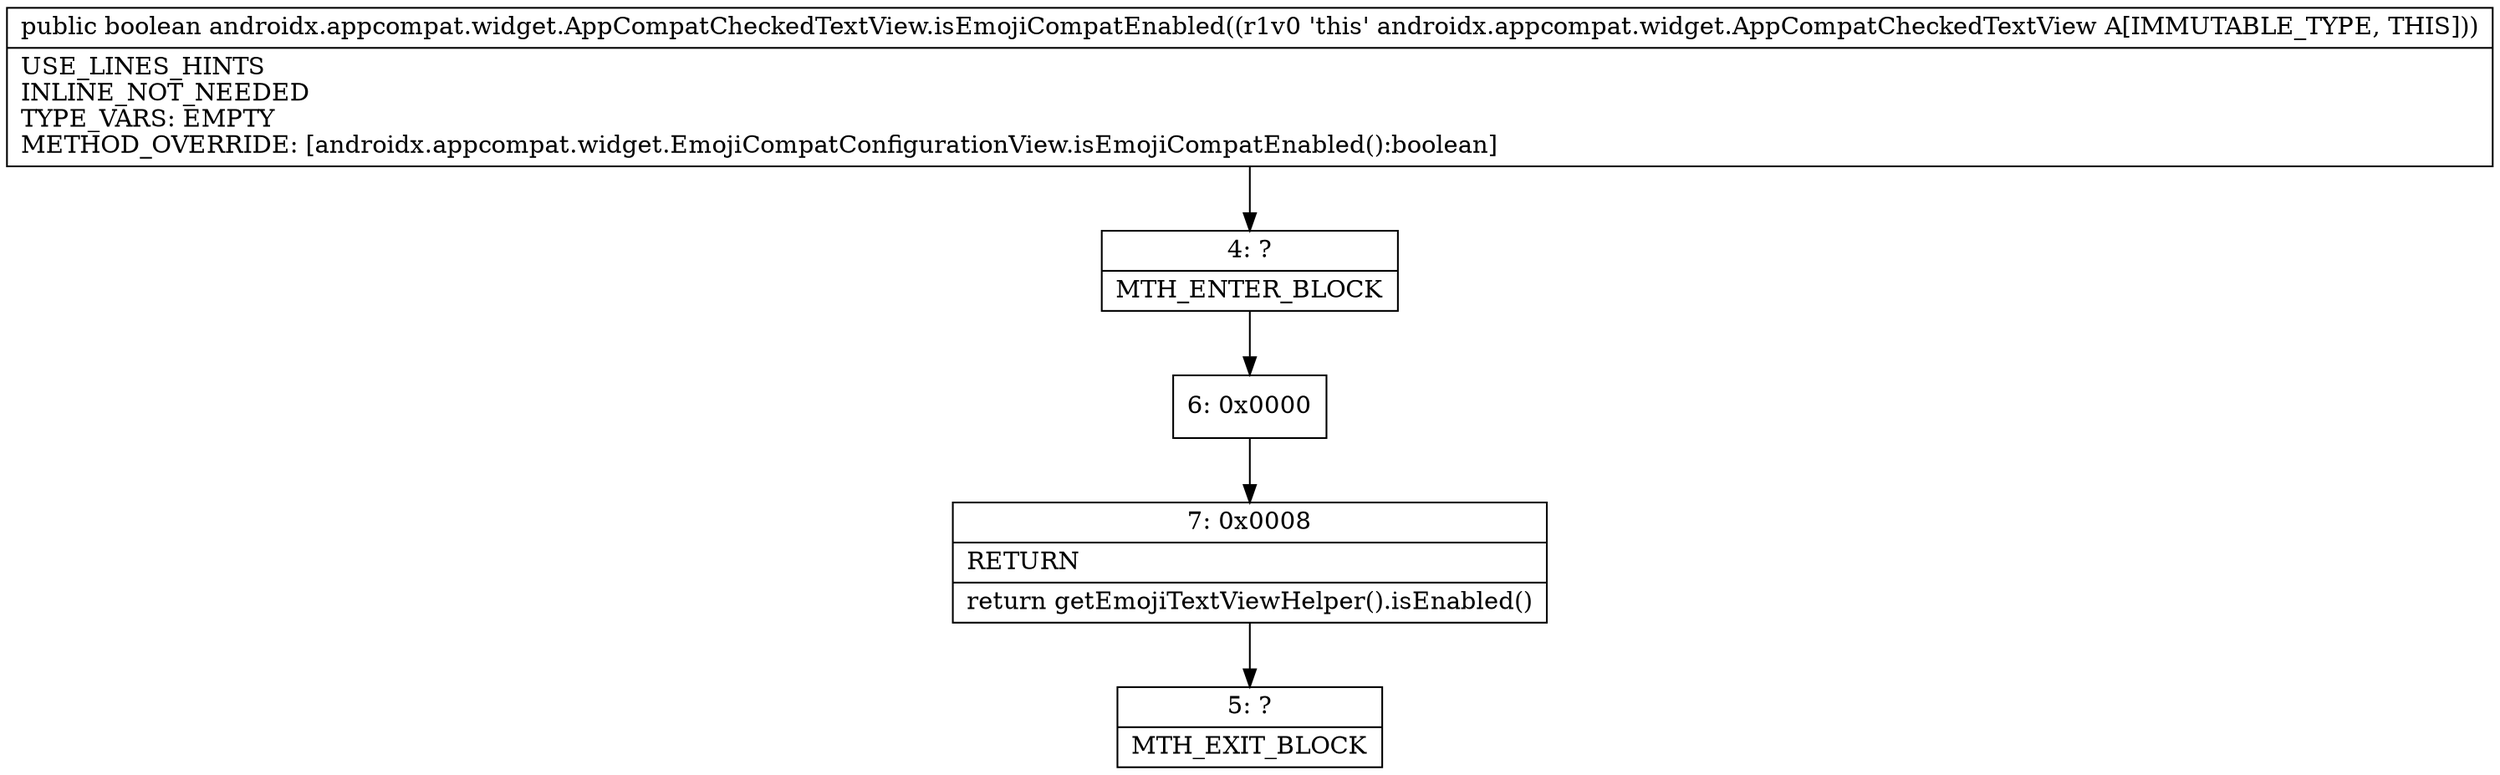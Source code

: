 digraph "CFG forandroidx.appcompat.widget.AppCompatCheckedTextView.isEmojiCompatEnabled()Z" {
Node_4 [shape=record,label="{4\:\ ?|MTH_ENTER_BLOCK\l}"];
Node_6 [shape=record,label="{6\:\ 0x0000}"];
Node_7 [shape=record,label="{7\:\ 0x0008|RETURN\l|return getEmojiTextViewHelper().isEnabled()\l}"];
Node_5 [shape=record,label="{5\:\ ?|MTH_EXIT_BLOCK\l}"];
MethodNode[shape=record,label="{public boolean androidx.appcompat.widget.AppCompatCheckedTextView.isEmojiCompatEnabled((r1v0 'this' androidx.appcompat.widget.AppCompatCheckedTextView A[IMMUTABLE_TYPE, THIS]))  | USE_LINES_HINTS\lINLINE_NOT_NEEDED\lTYPE_VARS: EMPTY\lMETHOD_OVERRIDE: [androidx.appcompat.widget.EmojiCompatConfigurationView.isEmojiCompatEnabled():boolean]\l}"];
MethodNode -> Node_4;Node_4 -> Node_6;
Node_6 -> Node_7;
Node_7 -> Node_5;
}

